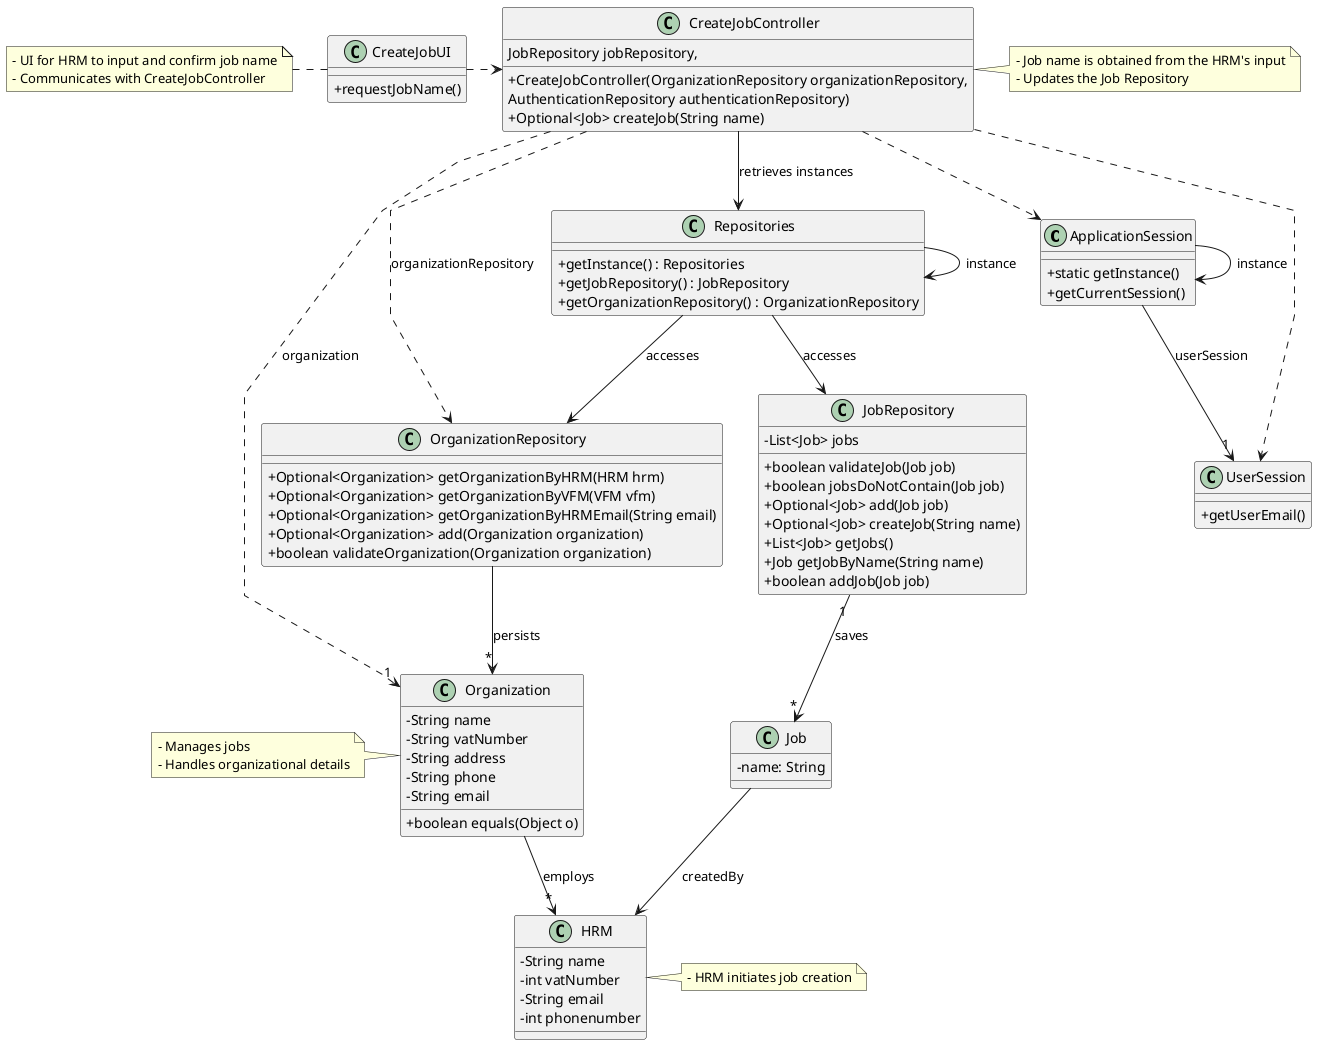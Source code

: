 @startuml
'skinparam monochrome true
skinparam packageStyle rectangle
skinparam shadowing false
skinparam linetype polyline
'skinparam linetype orto

skinparam classAttributeIconSize 0

'left to right direction

class ApplicationSession
{
    + static getInstance()
    + getCurrentSession()
}

class UserSession
{
    + getUserEmail()
}

class Job {
    - name: String
}

class JobRepository {
  - List<Job> jobs
  + boolean validateJob(Job job)
  + boolean jobsDoNotContain(Job job)
  + Optional<Job> add(Job job)
  + Optional<Job> createJob(String name)
  + List<Job> getJobs()
  + Job getJobByName(String name)
  + boolean addJob(Job job)
}

class Organization {
  - String name
  - String vatNumber
  - String address
  - String phone
  - String email
  + boolean equals(Object o)
}

class OrganizationRepository {
  + Optional<Organization> getOrganizationByHRM(HRM hrm)
  + Optional<Organization> getOrganizationByVFM(VFM vfm)
  + Optional<Organization> getOrganizationByHRMEmail(String email)
  + Optional<Organization> add(Organization organization)
  + boolean validateOrganization(Organization organization)
}

class Repositories {
  + getInstance() : Repositories
  + getJobRepository() : JobRepository
  + getOrganizationRepository() : OrganizationRepository
}

class CreateJobController {
  + CreateJobController(OrganizationRepository organizationRepository,
                                   JobRepository jobRepository,
                                   AuthenticationRepository authenticationRepository)
  + Optional<Job> createJob(String name)
}

class CreateJobUI {
  + requestJobName()
}

class HRM {
   - String name
   - int vatNumber
   - String email
   - int phonenumber
}

note right of CreateJobController
  - Job name is obtained from the HRM's input
  - Updates the Job Repository
end note

note right of HRM
  - HRM initiates job creation
end note

note left of CreateJobUI
  - UI for HRM to input and confirm job name
  - Communicates with CreateJobController
end note

note left of Organization
  - Manages jobs
  - Handles organizational details
end note

Repositories -> Repositories : instance
ApplicationSession -> ApplicationSession : instance

CreateJobUI .> CreateJobController

CreateJobController -down-> Repositories : retrieves instances

Repositories -down-> JobRepository : accesses
Repositories -down-> OrganizationRepository : accesses

CreateJobController ..> OrganizationRepository : organizationRepository

OrganizationRepository --> "*" Organization : persists
ApplicationSession --> "1" UserSession : userSession

CreateJobController ..> "1" Organization : organization
CreateJobController ..> ApplicationSession
CreateJobController ..> UserSession
JobRepository "1" --> "*" Job : saves
Job --> HRM : createdBy

Organization --> "*" HRM : employs

@enduml